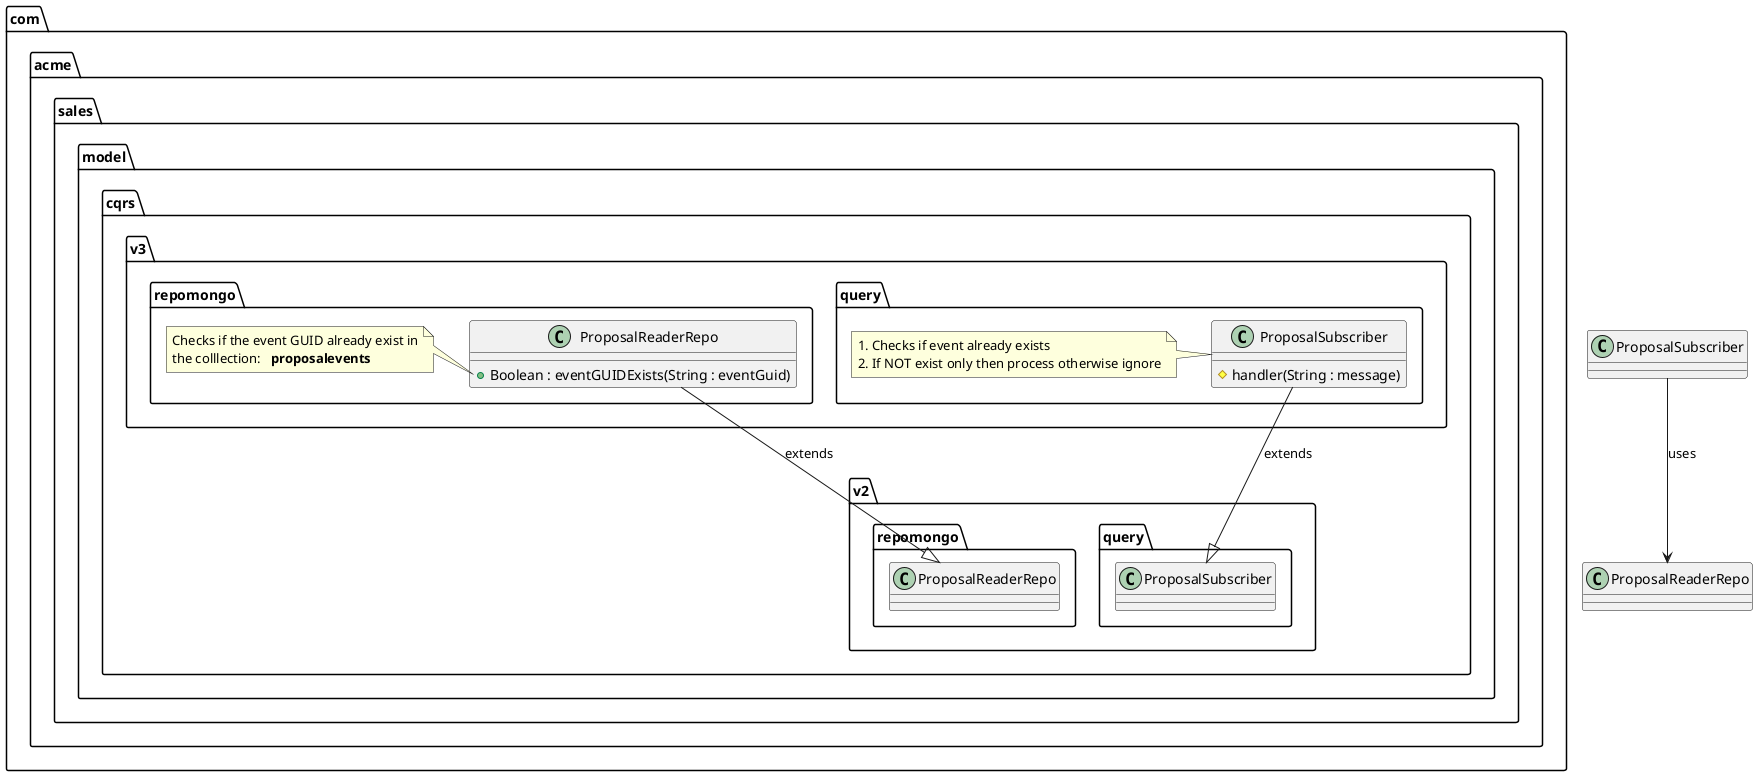 @startuml


'Repo update for proposalevents collection
package com.acme.sales.model.cqrs.v3.repomongo {
    class ProposalReaderRepo  {
        + Boolean : eventGUIDExists(String : eventGuid)
    }

    note left of ProposalReaderRepo::"eventGUIDExists(String : eventGuid)"
        Checks if the event GUID already exist in
        the colllection:   <b>proposalevents</b>
    end note
}
ProposalReaderRepo --|> com.acme.sales.model.cqrs.v2.repomongo.ProposalReaderRepo : extends

'Subscriber implementation class
package com.acme.sales.model.cqrs.v3.query{
    class ProposalSubscriber {
      # handler(String : message)
    }
    note left of ProposalSubscriber
        1. Checks if event already exists
        2. If NOT exist only then process otherwise ignore
    end note
}
ProposalSubscriber --|> com.acme.sales.model.cqrs.v2.query.ProposalSubscriber  : extends

ProposalSubscriber --> ProposalReaderRepo : uses



@enduml